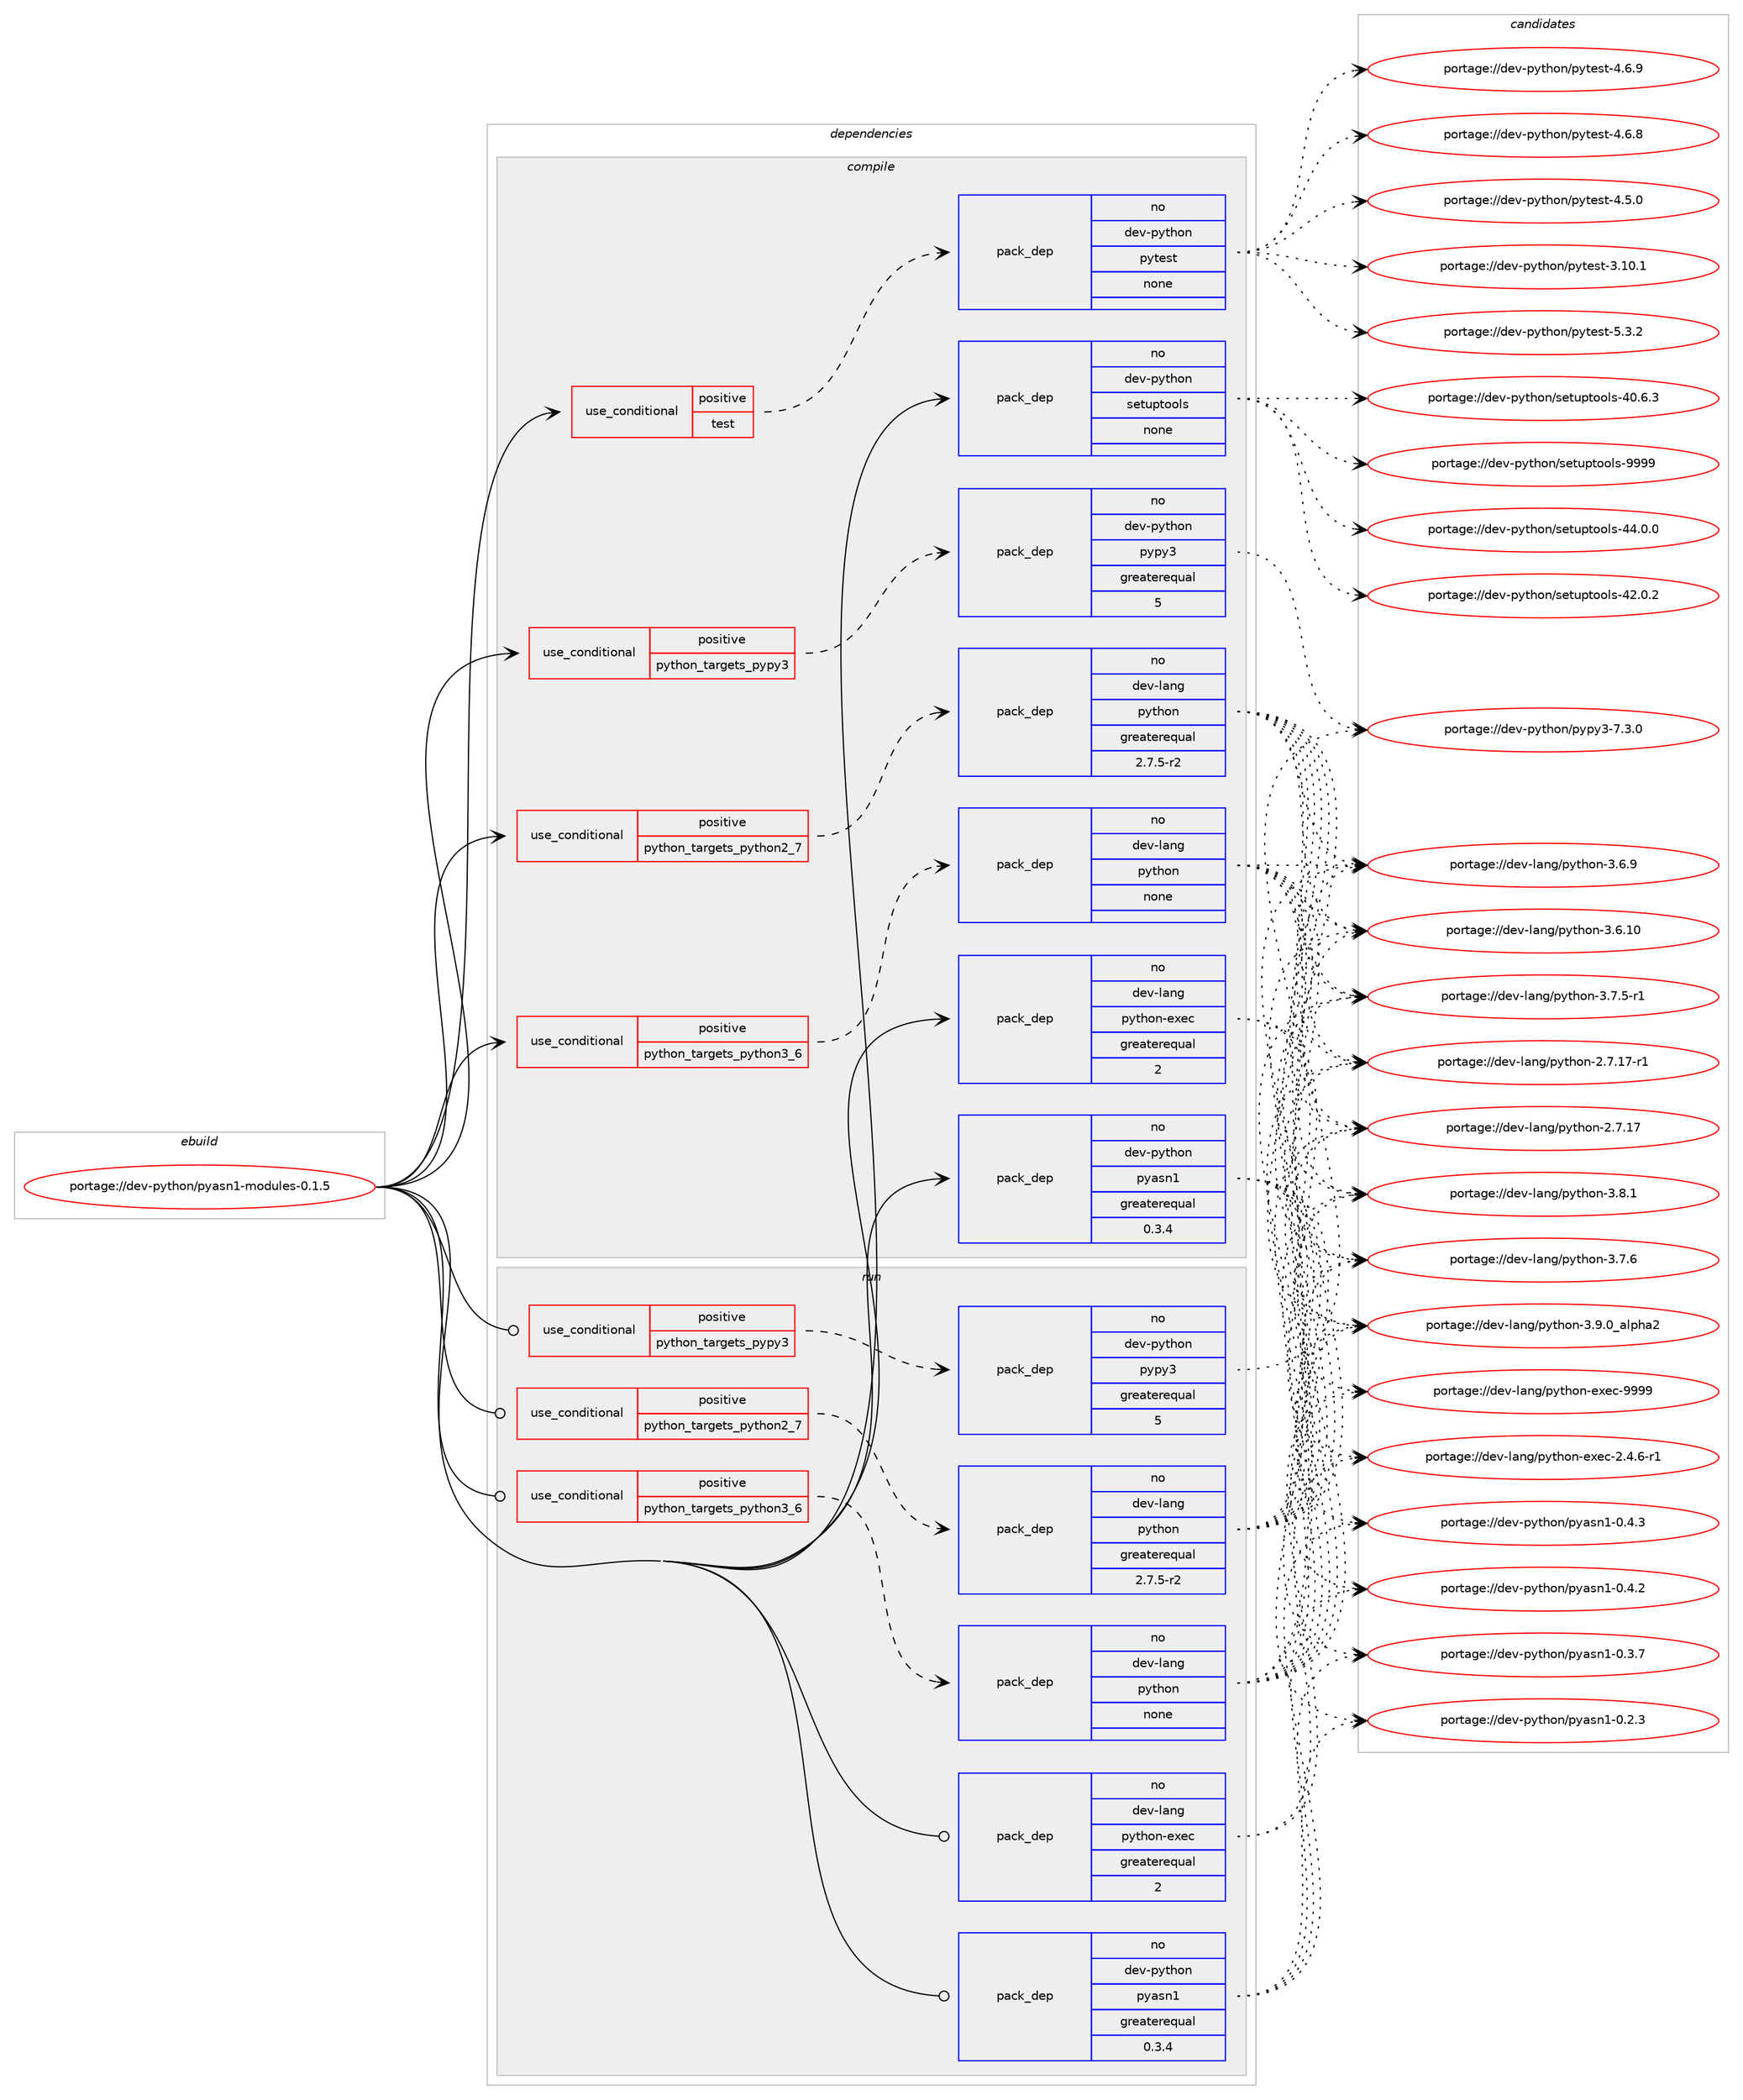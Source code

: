 digraph prolog {

# *************
# Graph options
# *************

newrank=true;
concentrate=true;
compound=true;
graph [rankdir=LR,fontname=Helvetica,fontsize=10,ranksep=1.5];#, ranksep=2.5, nodesep=0.2];
edge  [arrowhead=vee];
node  [fontname=Helvetica,fontsize=10];

# **********
# The ebuild
# **********

subgraph cluster_leftcol {
color=gray;
rank=same;
label=<<i>ebuild</i>>;
id [label="portage://dev-python/pyasn1-modules-0.1.5", color=red, width=4, href="../dev-python/pyasn1-modules-0.1.5.svg"];
}

# ****************
# The dependencies
# ****************

subgraph cluster_midcol {
color=gray;
label=<<i>dependencies</i>>;
subgraph cluster_compile {
fillcolor="#eeeeee";
style=filled;
label=<<i>compile</i>>;
subgraph cond109997 {
dependency439806 [label=<<TABLE BORDER="0" CELLBORDER="1" CELLSPACING="0" CELLPADDING="4"><TR><TD ROWSPAN="3" CELLPADDING="10">use_conditional</TD></TR><TR><TD>positive</TD></TR><TR><TD>python_targets_pypy3</TD></TR></TABLE>>, shape=none, color=red];
subgraph pack324871 {
dependency439807 [label=<<TABLE BORDER="0" CELLBORDER="1" CELLSPACING="0" CELLPADDING="4" WIDTH="220"><TR><TD ROWSPAN="6" CELLPADDING="30">pack_dep</TD></TR><TR><TD WIDTH="110">no</TD></TR><TR><TD>dev-python</TD></TR><TR><TD>pypy3</TD></TR><TR><TD>greaterequal</TD></TR><TR><TD>5</TD></TR></TABLE>>, shape=none, color=blue];
}
dependency439806:e -> dependency439807:w [weight=20,style="dashed",arrowhead="vee"];
}
id:e -> dependency439806:w [weight=20,style="solid",arrowhead="vee"];
subgraph cond109998 {
dependency439808 [label=<<TABLE BORDER="0" CELLBORDER="1" CELLSPACING="0" CELLPADDING="4"><TR><TD ROWSPAN="3" CELLPADDING="10">use_conditional</TD></TR><TR><TD>positive</TD></TR><TR><TD>python_targets_python2_7</TD></TR></TABLE>>, shape=none, color=red];
subgraph pack324872 {
dependency439809 [label=<<TABLE BORDER="0" CELLBORDER="1" CELLSPACING="0" CELLPADDING="4" WIDTH="220"><TR><TD ROWSPAN="6" CELLPADDING="30">pack_dep</TD></TR><TR><TD WIDTH="110">no</TD></TR><TR><TD>dev-lang</TD></TR><TR><TD>python</TD></TR><TR><TD>greaterequal</TD></TR><TR><TD>2.7.5-r2</TD></TR></TABLE>>, shape=none, color=blue];
}
dependency439808:e -> dependency439809:w [weight=20,style="dashed",arrowhead="vee"];
}
id:e -> dependency439808:w [weight=20,style="solid",arrowhead="vee"];
subgraph cond109999 {
dependency439810 [label=<<TABLE BORDER="0" CELLBORDER="1" CELLSPACING="0" CELLPADDING="4"><TR><TD ROWSPAN="3" CELLPADDING="10">use_conditional</TD></TR><TR><TD>positive</TD></TR><TR><TD>python_targets_python3_6</TD></TR></TABLE>>, shape=none, color=red];
subgraph pack324873 {
dependency439811 [label=<<TABLE BORDER="0" CELLBORDER="1" CELLSPACING="0" CELLPADDING="4" WIDTH="220"><TR><TD ROWSPAN="6" CELLPADDING="30">pack_dep</TD></TR><TR><TD WIDTH="110">no</TD></TR><TR><TD>dev-lang</TD></TR><TR><TD>python</TD></TR><TR><TD>none</TD></TR><TR><TD></TD></TR></TABLE>>, shape=none, color=blue];
}
dependency439810:e -> dependency439811:w [weight=20,style="dashed",arrowhead="vee"];
}
id:e -> dependency439810:w [weight=20,style="solid",arrowhead="vee"];
subgraph cond110000 {
dependency439812 [label=<<TABLE BORDER="0" CELLBORDER="1" CELLSPACING="0" CELLPADDING="4"><TR><TD ROWSPAN="3" CELLPADDING="10">use_conditional</TD></TR><TR><TD>positive</TD></TR><TR><TD>test</TD></TR></TABLE>>, shape=none, color=red];
subgraph pack324874 {
dependency439813 [label=<<TABLE BORDER="0" CELLBORDER="1" CELLSPACING="0" CELLPADDING="4" WIDTH="220"><TR><TD ROWSPAN="6" CELLPADDING="30">pack_dep</TD></TR><TR><TD WIDTH="110">no</TD></TR><TR><TD>dev-python</TD></TR><TR><TD>pytest</TD></TR><TR><TD>none</TD></TR><TR><TD></TD></TR></TABLE>>, shape=none, color=blue];
}
dependency439812:e -> dependency439813:w [weight=20,style="dashed",arrowhead="vee"];
}
id:e -> dependency439812:w [weight=20,style="solid",arrowhead="vee"];
subgraph pack324875 {
dependency439814 [label=<<TABLE BORDER="0" CELLBORDER="1" CELLSPACING="0" CELLPADDING="4" WIDTH="220"><TR><TD ROWSPAN="6" CELLPADDING="30">pack_dep</TD></TR><TR><TD WIDTH="110">no</TD></TR><TR><TD>dev-lang</TD></TR><TR><TD>python-exec</TD></TR><TR><TD>greaterequal</TD></TR><TR><TD>2</TD></TR></TABLE>>, shape=none, color=blue];
}
id:e -> dependency439814:w [weight=20,style="solid",arrowhead="vee"];
subgraph pack324876 {
dependency439815 [label=<<TABLE BORDER="0" CELLBORDER="1" CELLSPACING="0" CELLPADDING="4" WIDTH="220"><TR><TD ROWSPAN="6" CELLPADDING="30">pack_dep</TD></TR><TR><TD WIDTH="110">no</TD></TR><TR><TD>dev-python</TD></TR><TR><TD>pyasn1</TD></TR><TR><TD>greaterequal</TD></TR><TR><TD>0.3.4</TD></TR></TABLE>>, shape=none, color=blue];
}
id:e -> dependency439815:w [weight=20,style="solid",arrowhead="vee"];
subgraph pack324877 {
dependency439816 [label=<<TABLE BORDER="0" CELLBORDER="1" CELLSPACING="0" CELLPADDING="4" WIDTH="220"><TR><TD ROWSPAN="6" CELLPADDING="30">pack_dep</TD></TR><TR><TD WIDTH="110">no</TD></TR><TR><TD>dev-python</TD></TR><TR><TD>setuptools</TD></TR><TR><TD>none</TD></TR><TR><TD></TD></TR></TABLE>>, shape=none, color=blue];
}
id:e -> dependency439816:w [weight=20,style="solid",arrowhead="vee"];
}
subgraph cluster_compileandrun {
fillcolor="#eeeeee";
style=filled;
label=<<i>compile and run</i>>;
}
subgraph cluster_run {
fillcolor="#eeeeee";
style=filled;
label=<<i>run</i>>;
subgraph cond110001 {
dependency439817 [label=<<TABLE BORDER="0" CELLBORDER="1" CELLSPACING="0" CELLPADDING="4"><TR><TD ROWSPAN="3" CELLPADDING="10">use_conditional</TD></TR><TR><TD>positive</TD></TR><TR><TD>python_targets_pypy3</TD></TR></TABLE>>, shape=none, color=red];
subgraph pack324878 {
dependency439818 [label=<<TABLE BORDER="0" CELLBORDER="1" CELLSPACING="0" CELLPADDING="4" WIDTH="220"><TR><TD ROWSPAN="6" CELLPADDING="30">pack_dep</TD></TR><TR><TD WIDTH="110">no</TD></TR><TR><TD>dev-python</TD></TR><TR><TD>pypy3</TD></TR><TR><TD>greaterequal</TD></TR><TR><TD>5</TD></TR></TABLE>>, shape=none, color=blue];
}
dependency439817:e -> dependency439818:w [weight=20,style="dashed",arrowhead="vee"];
}
id:e -> dependency439817:w [weight=20,style="solid",arrowhead="odot"];
subgraph cond110002 {
dependency439819 [label=<<TABLE BORDER="0" CELLBORDER="1" CELLSPACING="0" CELLPADDING="4"><TR><TD ROWSPAN="3" CELLPADDING="10">use_conditional</TD></TR><TR><TD>positive</TD></TR><TR><TD>python_targets_python2_7</TD></TR></TABLE>>, shape=none, color=red];
subgraph pack324879 {
dependency439820 [label=<<TABLE BORDER="0" CELLBORDER="1" CELLSPACING="0" CELLPADDING="4" WIDTH="220"><TR><TD ROWSPAN="6" CELLPADDING="30">pack_dep</TD></TR><TR><TD WIDTH="110">no</TD></TR><TR><TD>dev-lang</TD></TR><TR><TD>python</TD></TR><TR><TD>greaterequal</TD></TR><TR><TD>2.7.5-r2</TD></TR></TABLE>>, shape=none, color=blue];
}
dependency439819:e -> dependency439820:w [weight=20,style="dashed",arrowhead="vee"];
}
id:e -> dependency439819:w [weight=20,style="solid",arrowhead="odot"];
subgraph cond110003 {
dependency439821 [label=<<TABLE BORDER="0" CELLBORDER="1" CELLSPACING="0" CELLPADDING="4"><TR><TD ROWSPAN="3" CELLPADDING="10">use_conditional</TD></TR><TR><TD>positive</TD></TR><TR><TD>python_targets_python3_6</TD></TR></TABLE>>, shape=none, color=red];
subgraph pack324880 {
dependency439822 [label=<<TABLE BORDER="0" CELLBORDER="1" CELLSPACING="0" CELLPADDING="4" WIDTH="220"><TR><TD ROWSPAN="6" CELLPADDING="30">pack_dep</TD></TR><TR><TD WIDTH="110">no</TD></TR><TR><TD>dev-lang</TD></TR><TR><TD>python</TD></TR><TR><TD>none</TD></TR><TR><TD></TD></TR></TABLE>>, shape=none, color=blue];
}
dependency439821:e -> dependency439822:w [weight=20,style="dashed",arrowhead="vee"];
}
id:e -> dependency439821:w [weight=20,style="solid",arrowhead="odot"];
subgraph pack324881 {
dependency439823 [label=<<TABLE BORDER="0" CELLBORDER="1" CELLSPACING="0" CELLPADDING="4" WIDTH="220"><TR><TD ROWSPAN="6" CELLPADDING="30">pack_dep</TD></TR><TR><TD WIDTH="110">no</TD></TR><TR><TD>dev-lang</TD></TR><TR><TD>python-exec</TD></TR><TR><TD>greaterequal</TD></TR><TR><TD>2</TD></TR></TABLE>>, shape=none, color=blue];
}
id:e -> dependency439823:w [weight=20,style="solid",arrowhead="odot"];
subgraph pack324882 {
dependency439824 [label=<<TABLE BORDER="0" CELLBORDER="1" CELLSPACING="0" CELLPADDING="4" WIDTH="220"><TR><TD ROWSPAN="6" CELLPADDING="30">pack_dep</TD></TR><TR><TD WIDTH="110">no</TD></TR><TR><TD>dev-python</TD></TR><TR><TD>pyasn1</TD></TR><TR><TD>greaterequal</TD></TR><TR><TD>0.3.4</TD></TR></TABLE>>, shape=none, color=blue];
}
id:e -> dependency439824:w [weight=20,style="solid",arrowhead="odot"];
}
}

# **************
# The candidates
# **************

subgraph cluster_choices {
rank=same;
color=gray;
label=<<i>candidates</i>>;

subgraph choice324871 {
color=black;
nodesep=1;
choice100101118451121211161041111104711212111212151455546514648 [label="portage://dev-python/pypy3-7.3.0", color=red, width=4,href="../dev-python/pypy3-7.3.0.svg"];
dependency439807:e -> choice100101118451121211161041111104711212111212151455546514648:w [style=dotted,weight="100"];
}
subgraph choice324872 {
color=black;
nodesep=1;
choice10010111845108971101034711212111610411111045514657464895971081121049750 [label="portage://dev-lang/python-3.9.0_alpha2", color=red, width=4,href="../dev-lang/python-3.9.0_alpha2.svg"];
choice100101118451089711010347112121116104111110455146564649 [label="portage://dev-lang/python-3.8.1", color=red, width=4,href="../dev-lang/python-3.8.1.svg"];
choice100101118451089711010347112121116104111110455146554654 [label="portage://dev-lang/python-3.7.6", color=red, width=4,href="../dev-lang/python-3.7.6.svg"];
choice1001011184510897110103471121211161041111104551465546534511449 [label="portage://dev-lang/python-3.7.5-r1", color=red, width=4,href="../dev-lang/python-3.7.5-r1.svg"];
choice100101118451089711010347112121116104111110455146544657 [label="portage://dev-lang/python-3.6.9", color=red, width=4,href="../dev-lang/python-3.6.9.svg"];
choice10010111845108971101034711212111610411111045514654464948 [label="portage://dev-lang/python-3.6.10", color=red, width=4,href="../dev-lang/python-3.6.10.svg"];
choice100101118451089711010347112121116104111110455046554649554511449 [label="portage://dev-lang/python-2.7.17-r1", color=red, width=4,href="../dev-lang/python-2.7.17-r1.svg"];
choice10010111845108971101034711212111610411111045504655464955 [label="portage://dev-lang/python-2.7.17", color=red, width=4,href="../dev-lang/python-2.7.17.svg"];
dependency439809:e -> choice10010111845108971101034711212111610411111045514657464895971081121049750:w [style=dotted,weight="100"];
dependency439809:e -> choice100101118451089711010347112121116104111110455146564649:w [style=dotted,weight="100"];
dependency439809:e -> choice100101118451089711010347112121116104111110455146554654:w [style=dotted,weight="100"];
dependency439809:e -> choice1001011184510897110103471121211161041111104551465546534511449:w [style=dotted,weight="100"];
dependency439809:e -> choice100101118451089711010347112121116104111110455146544657:w [style=dotted,weight="100"];
dependency439809:e -> choice10010111845108971101034711212111610411111045514654464948:w [style=dotted,weight="100"];
dependency439809:e -> choice100101118451089711010347112121116104111110455046554649554511449:w [style=dotted,weight="100"];
dependency439809:e -> choice10010111845108971101034711212111610411111045504655464955:w [style=dotted,weight="100"];
}
subgraph choice324873 {
color=black;
nodesep=1;
choice10010111845108971101034711212111610411111045514657464895971081121049750 [label="portage://dev-lang/python-3.9.0_alpha2", color=red, width=4,href="../dev-lang/python-3.9.0_alpha2.svg"];
choice100101118451089711010347112121116104111110455146564649 [label="portage://dev-lang/python-3.8.1", color=red, width=4,href="../dev-lang/python-3.8.1.svg"];
choice100101118451089711010347112121116104111110455146554654 [label="portage://dev-lang/python-3.7.6", color=red, width=4,href="../dev-lang/python-3.7.6.svg"];
choice1001011184510897110103471121211161041111104551465546534511449 [label="portage://dev-lang/python-3.7.5-r1", color=red, width=4,href="../dev-lang/python-3.7.5-r1.svg"];
choice100101118451089711010347112121116104111110455146544657 [label="portage://dev-lang/python-3.6.9", color=red, width=4,href="../dev-lang/python-3.6.9.svg"];
choice10010111845108971101034711212111610411111045514654464948 [label="portage://dev-lang/python-3.6.10", color=red, width=4,href="../dev-lang/python-3.6.10.svg"];
choice100101118451089711010347112121116104111110455046554649554511449 [label="portage://dev-lang/python-2.7.17-r1", color=red, width=4,href="../dev-lang/python-2.7.17-r1.svg"];
choice10010111845108971101034711212111610411111045504655464955 [label="portage://dev-lang/python-2.7.17", color=red, width=4,href="../dev-lang/python-2.7.17.svg"];
dependency439811:e -> choice10010111845108971101034711212111610411111045514657464895971081121049750:w [style=dotted,weight="100"];
dependency439811:e -> choice100101118451089711010347112121116104111110455146564649:w [style=dotted,weight="100"];
dependency439811:e -> choice100101118451089711010347112121116104111110455146554654:w [style=dotted,weight="100"];
dependency439811:e -> choice1001011184510897110103471121211161041111104551465546534511449:w [style=dotted,weight="100"];
dependency439811:e -> choice100101118451089711010347112121116104111110455146544657:w [style=dotted,weight="100"];
dependency439811:e -> choice10010111845108971101034711212111610411111045514654464948:w [style=dotted,weight="100"];
dependency439811:e -> choice100101118451089711010347112121116104111110455046554649554511449:w [style=dotted,weight="100"];
dependency439811:e -> choice10010111845108971101034711212111610411111045504655464955:w [style=dotted,weight="100"];
}
subgraph choice324874 {
color=black;
nodesep=1;
choice1001011184511212111610411111047112121116101115116455346514650 [label="portage://dev-python/pytest-5.3.2", color=red, width=4,href="../dev-python/pytest-5.3.2.svg"];
choice1001011184511212111610411111047112121116101115116455246544657 [label="portage://dev-python/pytest-4.6.9", color=red, width=4,href="../dev-python/pytest-4.6.9.svg"];
choice1001011184511212111610411111047112121116101115116455246544656 [label="portage://dev-python/pytest-4.6.8", color=red, width=4,href="../dev-python/pytest-4.6.8.svg"];
choice1001011184511212111610411111047112121116101115116455246534648 [label="portage://dev-python/pytest-4.5.0", color=red, width=4,href="../dev-python/pytest-4.5.0.svg"];
choice100101118451121211161041111104711212111610111511645514649484649 [label="portage://dev-python/pytest-3.10.1", color=red, width=4,href="../dev-python/pytest-3.10.1.svg"];
dependency439813:e -> choice1001011184511212111610411111047112121116101115116455346514650:w [style=dotted,weight="100"];
dependency439813:e -> choice1001011184511212111610411111047112121116101115116455246544657:w [style=dotted,weight="100"];
dependency439813:e -> choice1001011184511212111610411111047112121116101115116455246544656:w [style=dotted,weight="100"];
dependency439813:e -> choice1001011184511212111610411111047112121116101115116455246534648:w [style=dotted,weight="100"];
dependency439813:e -> choice100101118451121211161041111104711212111610111511645514649484649:w [style=dotted,weight="100"];
}
subgraph choice324875 {
color=black;
nodesep=1;
choice10010111845108971101034711212111610411111045101120101994557575757 [label="portage://dev-lang/python-exec-9999", color=red, width=4,href="../dev-lang/python-exec-9999.svg"];
choice10010111845108971101034711212111610411111045101120101994550465246544511449 [label="portage://dev-lang/python-exec-2.4.6-r1", color=red, width=4,href="../dev-lang/python-exec-2.4.6-r1.svg"];
dependency439814:e -> choice10010111845108971101034711212111610411111045101120101994557575757:w [style=dotted,weight="100"];
dependency439814:e -> choice10010111845108971101034711212111610411111045101120101994550465246544511449:w [style=dotted,weight="100"];
}
subgraph choice324876 {
color=black;
nodesep=1;
choice10010111845112121116104111110471121219711511049454846524651 [label="portage://dev-python/pyasn1-0.4.3", color=red, width=4,href="../dev-python/pyasn1-0.4.3.svg"];
choice10010111845112121116104111110471121219711511049454846524650 [label="portage://dev-python/pyasn1-0.4.2", color=red, width=4,href="../dev-python/pyasn1-0.4.2.svg"];
choice10010111845112121116104111110471121219711511049454846514655 [label="portage://dev-python/pyasn1-0.3.7", color=red, width=4,href="../dev-python/pyasn1-0.3.7.svg"];
choice10010111845112121116104111110471121219711511049454846504651 [label="portage://dev-python/pyasn1-0.2.3", color=red, width=4,href="../dev-python/pyasn1-0.2.3.svg"];
dependency439815:e -> choice10010111845112121116104111110471121219711511049454846524651:w [style=dotted,weight="100"];
dependency439815:e -> choice10010111845112121116104111110471121219711511049454846524650:w [style=dotted,weight="100"];
dependency439815:e -> choice10010111845112121116104111110471121219711511049454846514655:w [style=dotted,weight="100"];
dependency439815:e -> choice10010111845112121116104111110471121219711511049454846504651:w [style=dotted,weight="100"];
}
subgraph choice324877 {
color=black;
nodesep=1;
choice10010111845112121116104111110471151011161171121161111111081154557575757 [label="portage://dev-python/setuptools-9999", color=red, width=4,href="../dev-python/setuptools-9999.svg"];
choice100101118451121211161041111104711510111611711211611111110811545525246484648 [label="portage://dev-python/setuptools-44.0.0", color=red, width=4,href="../dev-python/setuptools-44.0.0.svg"];
choice100101118451121211161041111104711510111611711211611111110811545525046484650 [label="portage://dev-python/setuptools-42.0.2", color=red, width=4,href="../dev-python/setuptools-42.0.2.svg"];
choice100101118451121211161041111104711510111611711211611111110811545524846544651 [label="portage://dev-python/setuptools-40.6.3", color=red, width=4,href="../dev-python/setuptools-40.6.3.svg"];
dependency439816:e -> choice10010111845112121116104111110471151011161171121161111111081154557575757:w [style=dotted,weight="100"];
dependency439816:e -> choice100101118451121211161041111104711510111611711211611111110811545525246484648:w [style=dotted,weight="100"];
dependency439816:e -> choice100101118451121211161041111104711510111611711211611111110811545525046484650:w [style=dotted,weight="100"];
dependency439816:e -> choice100101118451121211161041111104711510111611711211611111110811545524846544651:w [style=dotted,weight="100"];
}
subgraph choice324878 {
color=black;
nodesep=1;
choice100101118451121211161041111104711212111212151455546514648 [label="portage://dev-python/pypy3-7.3.0", color=red, width=4,href="../dev-python/pypy3-7.3.0.svg"];
dependency439818:e -> choice100101118451121211161041111104711212111212151455546514648:w [style=dotted,weight="100"];
}
subgraph choice324879 {
color=black;
nodesep=1;
choice10010111845108971101034711212111610411111045514657464895971081121049750 [label="portage://dev-lang/python-3.9.0_alpha2", color=red, width=4,href="../dev-lang/python-3.9.0_alpha2.svg"];
choice100101118451089711010347112121116104111110455146564649 [label="portage://dev-lang/python-3.8.1", color=red, width=4,href="../dev-lang/python-3.8.1.svg"];
choice100101118451089711010347112121116104111110455146554654 [label="portage://dev-lang/python-3.7.6", color=red, width=4,href="../dev-lang/python-3.7.6.svg"];
choice1001011184510897110103471121211161041111104551465546534511449 [label="portage://dev-lang/python-3.7.5-r1", color=red, width=4,href="../dev-lang/python-3.7.5-r1.svg"];
choice100101118451089711010347112121116104111110455146544657 [label="portage://dev-lang/python-3.6.9", color=red, width=4,href="../dev-lang/python-3.6.9.svg"];
choice10010111845108971101034711212111610411111045514654464948 [label="portage://dev-lang/python-3.6.10", color=red, width=4,href="../dev-lang/python-3.6.10.svg"];
choice100101118451089711010347112121116104111110455046554649554511449 [label="portage://dev-lang/python-2.7.17-r1", color=red, width=4,href="../dev-lang/python-2.7.17-r1.svg"];
choice10010111845108971101034711212111610411111045504655464955 [label="portage://dev-lang/python-2.7.17", color=red, width=4,href="../dev-lang/python-2.7.17.svg"];
dependency439820:e -> choice10010111845108971101034711212111610411111045514657464895971081121049750:w [style=dotted,weight="100"];
dependency439820:e -> choice100101118451089711010347112121116104111110455146564649:w [style=dotted,weight="100"];
dependency439820:e -> choice100101118451089711010347112121116104111110455146554654:w [style=dotted,weight="100"];
dependency439820:e -> choice1001011184510897110103471121211161041111104551465546534511449:w [style=dotted,weight="100"];
dependency439820:e -> choice100101118451089711010347112121116104111110455146544657:w [style=dotted,weight="100"];
dependency439820:e -> choice10010111845108971101034711212111610411111045514654464948:w [style=dotted,weight="100"];
dependency439820:e -> choice100101118451089711010347112121116104111110455046554649554511449:w [style=dotted,weight="100"];
dependency439820:e -> choice10010111845108971101034711212111610411111045504655464955:w [style=dotted,weight="100"];
}
subgraph choice324880 {
color=black;
nodesep=1;
choice10010111845108971101034711212111610411111045514657464895971081121049750 [label="portage://dev-lang/python-3.9.0_alpha2", color=red, width=4,href="../dev-lang/python-3.9.0_alpha2.svg"];
choice100101118451089711010347112121116104111110455146564649 [label="portage://dev-lang/python-3.8.1", color=red, width=4,href="../dev-lang/python-3.8.1.svg"];
choice100101118451089711010347112121116104111110455146554654 [label="portage://dev-lang/python-3.7.6", color=red, width=4,href="../dev-lang/python-3.7.6.svg"];
choice1001011184510897110103471121211161041111104551465546534511449 [label="portage://dev-lang/python-3.7.5-r1", color=red, width=4,href="../dev-lang/python-3.7.5-r1.svg"];
choice100101118451089711010347112121116104111110455146544657 [label="portage://dev-lang/python-3.6.9", color=red, width=4,href="../dev-lang/python-3.6.9.svg"];
choice10010111845108971101034711212111610411111045514654464948 [label="portage://dev-lang/python-3.6.10", color=red, width=4,href="../dev-lang/python-3.6.10.svg"];
choice100101118451089711010347112121116104111110455046554649554511449 [label="portage://dev-lang/python-2.7.17-r1", color=red, width=4,href="../dev-lang/python-2.7.17-r1.svg"];
choice10010111845108971101034711212111610411111045504655464955 [label="portage://dev-lang/python-2.7.17", color=red, width=4,href="../dev-lang/python-2.7.17.svg"];
dependency439822:e -> choice10010111845108971101034711212111610411111045514657464895971081121049750:w [style=dotted,weight="100"];
dependency439822:e -> choice100101118451089711010347112121116104111110455146564649:w [style=dotted,weight="100"];
dependency439822:e -> choice100101118451089711010347112121116104111110455146554654:w [style=dotted,weight="100"];
dependency439822:e -> choice1001011184510897110103471121211161041111104551465546534511449:w [style=dotted,weight="100"];
dependency439822:e -> choice100101118451089711010347112121116104111110455146544657:w [style=dotted,weight="100"];
dependency439822:e -> choice10010111845108971101034711212111610411111045514654464948:w [style=dotted,weight="100"];
dependency439822:e -> choice100101118451089711010347112121116104111110455046554649554511449:w [style=dotted,weight="100"];
dependency439822:e -> choice10010111845108971101034711212111610411111045504655464955:w [style=dotted,weight="100"];
}
subgraph choice324881 {
color=black;
nodesep=1;
choice10010111845108971101034711212111610411111045101120101994557575757 [label="portage://dev-lang/python-exec-9999", color=red, width=4,href="../dev-lang/python-exec-9999.svg"];
choice10010111845108971101034711212111610411111045101120101994550465246544511449 [label="portage://dev-lang/python-exec-2.4.6-r1", color=red, width=4,href="../dev-lang/python-exec-2.4.6-r1.svg"];
dependency439823:e -> choice10010111845108971101034711212111610411111045101120101994557575757:w [style=dotted,weight="100"];
dependency439823:e -> choice10010111845108971101034711212111610411111045101120101994550465246544511449:w [style=dotted,weight="100"];
}
subgraph choice324882 {
color=black;
nodesep=1;
choice10010111845112121116104111110471121219711511049454846524651 [label="portage://dev-python/pyasn1-0.4.3", color=red, width=4,href="../dev-python/pyasn1-0.4.3.svg"];
choice10010111845112121116104111110471121219711511049454846524650 [label="portage://dev-python/pyasn1-0.4.2", color=red, width=4,href="../dev-python/pyasn1-0.4.2.svg"];
choice10010111845112121116104111110471121219711511049454846514655 [label="portage://dev-python/pyasn1-0.3.7", color=red, width=4,href="../dev-python/pyasn1-0.3.7.svg"];
choice10010111845112121116104111110471121219711511049454846504651 [label="portage://dev-python/pyasn1-0.2.3", color=red, width=4,href="../dev-python/pyasn1-0.2.3.svg"];
dependency439824:e -> choice10010111845112121116104111110471121219711511049454846524651:w [style=dotted,weight="100"];
dependency439824:e -> choice10010111845112121116104111110471121219711511049454846524650:w [style=dotted,weight="100"];
dependency439824:e -> choice10010111845112121116104111110471121219711511049454846514655:w [style=dotted,weight="100"];
dependency439824:e -> choice10010111845112121116104111110471121219711511049454846504651:w [style=dotted,weight="100"];
}
}

}
